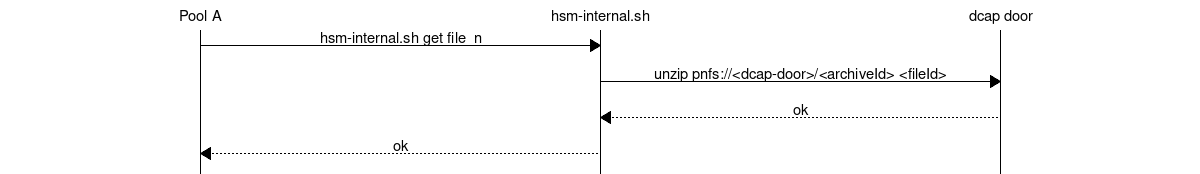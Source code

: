 msc {
    hscale = 2;
    
    poola         [ label="Pool A"],
    hsm           [ label="hsm-internal.sh"],
    dcap          [ label="dcap door"];

    poola=>hsm    [ label = "hsm-internal.sh get file_n"];

    hsm=>dcap     [ label = "unzip pnfs://<dcap-door>/<archiveId> <fileId>"];
    hsm<<dcap     [ label = "ok"];
    poola<<hsm    [ label = "ok"];
}
